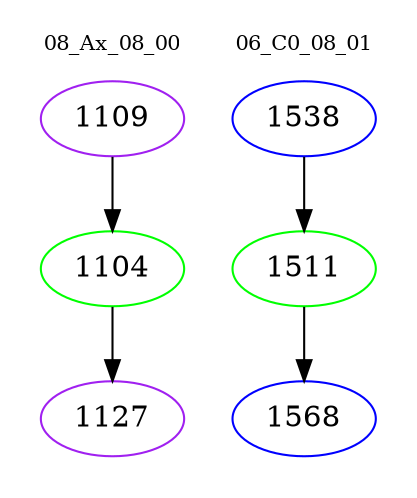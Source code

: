 digraph{
subgraph cluster_0 {
color = white
label = "08_Ax_08_00";
fontsize=10;
T0_1109 [label="1109", color="purple"]
T0_1109 -> T0_1104 [color="black"]
T0_1104 [label="1104", color="green"]
T0_1104 -> T0_1127 [color="black"]
T0_1127 [label="1127", color="purple"]
}
subgraph cluster_1 {
color = white
label = "06_C0_08_01";
fontsize=10;
T1_1538 [label="1538", color="blue"]
T1_1538 -> T1_1511 [color="black"]
T1_1511 [label="1511", color="green"]
T1_1511 -> T1_1568 [color="black"]
T1_1568 [label="1568", color="blue"]
}
}
